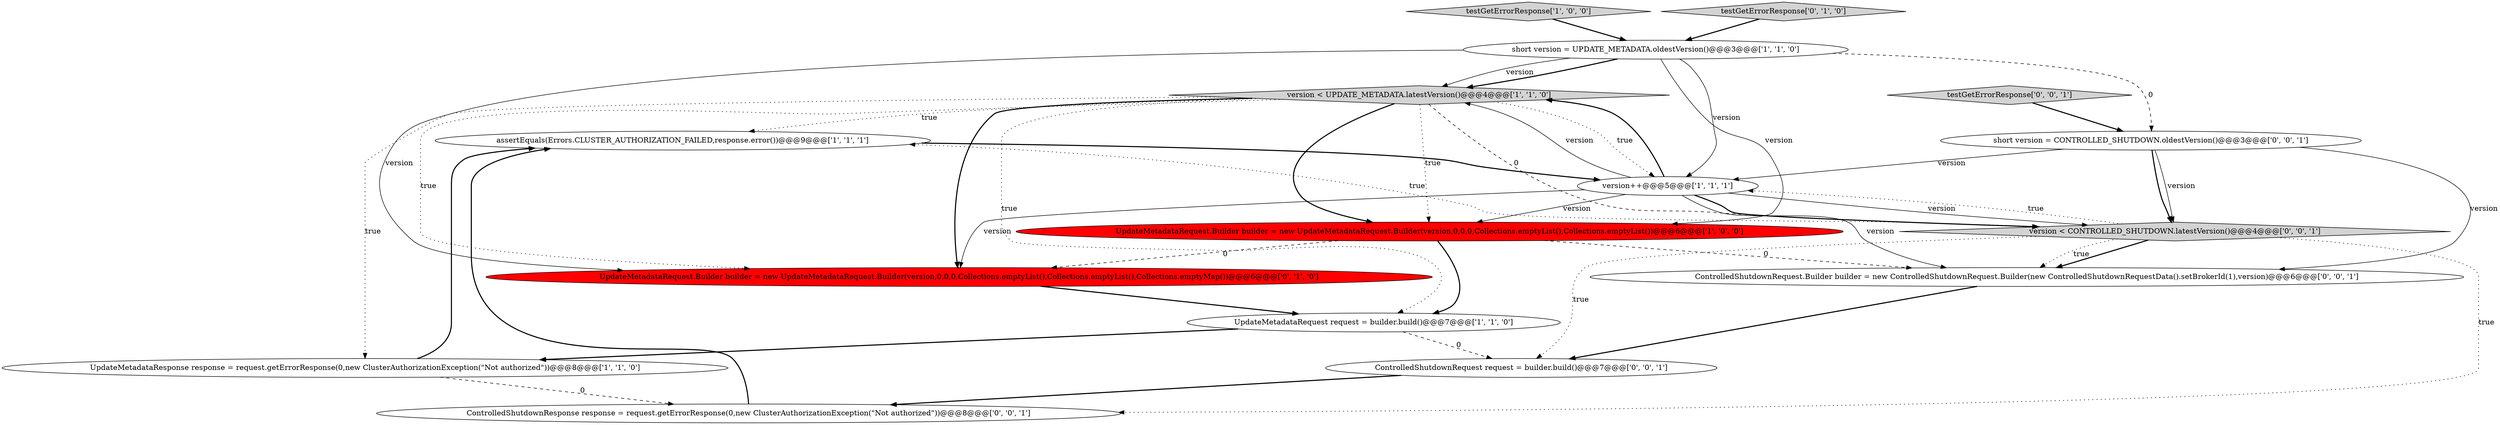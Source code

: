 digraph {
0 [style = filled, label = "version < UPDATE_METADATA.latestVersion()@@@4@@@['1', '1', '0']", fillcolor = lightgray, shape = diamond image = "AAA0AAABBB1BBB"];
5 [style = filled, label = "assertEquals(Errors.CLUSTER_AUTHORIZATION_FAILED,response.error())@@@9@@@['1', '1', '1']", fillcolor = white, shape = ellipse image = "AAA0AAABBB1BBB"];
4 [style = filled, label = "testGetErrorResponse['1', '0', '0']", fillcolor = lightgray, shape = diamond image = "AAA0AAABBB1BBB"];
15 [style = filled, label = "ControlledShutdownResponse response = request.getErrorResponse(0,new ClusterAuthorizationException(\"Not authorized\"))@@@8@@@['0', '0', '1']", fillcolor = white, shape = ellipse image = "AAA0AAABBB3BBB"];
10 [style = filled, label = "ControlledShutdownRequest request = builder.build()@@@7@@@['0', '0', '1']", fillcolor = white, shape = ellipse image = "AAA0AAABBB3BBB"];
9 [style = filled, label = "UpdateMetadataRequest.Builder builder = new UpdateMetadataRequest.Builder(version,0,0,0,Collections.emptyList(),Collections.emptyList(),Collections.emptyMap())@@@6@@@['0', '1', '0']", fillcolor = red, shape = ellipse image = "AAA1AAABBB2BBB"];
7 [style = filled, label = "UpdateMetadataRequest.Builder builder = new UpdateMetadataRequest.Builder(version,0,0,0,Collections.emptyList(),Collections.emptyList())@@@6@@@['1', '0', '0']", fillcolor = red, shape = ellipse image = "AAA1AAABBB1BBB"];
3 [style = filled, label = "UpdateMetadataResponse response = request.getErrorResponse(0,new ClusterAuthorizationException(\"Not authorized\"))@@@8@@@['1', '1', '0']", fillcolor = white, shape = ellipse image = "AAA0AAABBB1BBB"];
1 [style = filled, label = "version++@@@5@@@['1', '1', '1']", fillcolor = white, shape = ellipse image = "AAA0AAABBB1BBB"];
11 [style = filled, label = "ControlledShutdownRequest.Builder builder = new ControlledShutdownRequest.Builder(new ControlledShutdownRequestData().setBrokerId(1),version)@@@6@@@['0', '0', '1']", fillcolor = white, shape = ellipse image = "AAA0AAABBB3BBB"];
6 [style = filled, label = "short version = UPDATE_METADATA.oldestVersion()@@@3@@@['1', '1', '0']", fillcolor = white, shape = ellipse image = "AAA0AAABBB1BBB"];
2 [style = filled, label = "UpdateMetadataRequest request = builder.build()@@@7@@@['1', '1', '0']", fillcolor = white, shape = ellipse image = "AAA0AAABBB1BBB"];
8 [style = filled, label = "testGetErrorResponse['0', '1', '0']", fillcolor = lightgray, shape = diamond image = "AAA0AAABBB2BBB"];
13 [style = filled, label = "version < CONTROLLED_SHUTDOWN.latestVersion()@@@4@@@['0', '0', '1']", fillcolor = lightgray, shape = diamond image = "AAA0AAABBB3BBB"];
14 [style = filled, label = "testGetErrorResponse['0', '0', '1']", fillcolor = lightgray, shape = diamond image = "AAA0AAABBB3BBB"];
12 [style = filled, label = "short version = CONTROLLED_SHUTDOWN.oldestVersion()@@@3@@@['0', '0', '1']", fillcolor = white, shape = ellipse image = "AAA0AAABBB3BBB"];
1->11 [style = solid, label="version"];
0->9 [style = bold, label=""];
6->0 [style = solid, label="version"];
0->5 [style = dotted, label="true"];
10->15 [style = bold, label=""];
12->11 [style = solid, label="version"];
4->6 [style = bold, label=""];
9->2 [style = bold, label=""];
2->3 [style = bold, label=""];
7->11 [style = dashed, label="0"];
13->5 [style = dotted, label="true"];
8->6 [style = bold, label=""];
6->0 [style = bold, label=""];
1->0 [style = bold, label=""];
12->13 [style = solid, label="version"];
13->10 [style = dotted, label="true"];
13->11 [style = bold, label=""];
1->13 [style = bold, label=""];
1->13 [style = solid, label="version"];
15->5 [style = bold, label=""];
2->10 [style = dashed, label="0"];
0->7 [style = bold, label=""];
1->9 [style = solid, label="version"];
6->12 [style = dashed, label="0"];
6->1 [style = solid, label="version"];
5->1 [style = bold, label=""];
12->13 [style = bold, label=""];
13->1 [style = dotted, label="true"];
3->5 [style = bold, label=""];
6->9 [style = solid, label="version"];
11->10 [style = bold, label=""];
7->2 [style = bold, label=""];
7->9 [style = dashed, label="0"];
14->12 [style = bold, label=""];
0->13 [style = dashed, label="0"];
3->15 [style = dashed, label="0"];
6->7 [style = solid, label="version"];
13->11 [style = dotted, label="true"];
13->15 [style = dotted, label="true"];
1->7 [style = solid, label="version"];
0->3 [style = dotted, label="true"];
0->2 [style = dotted, label="true"];
1->0 [style = solid, label="version"];
0->9 [style = dotted, label="true"];
0->7 [style = dotted, label="true"];
0->1 [style = dotted, label="true"];
12->1 [style = solid, label="version"];
}
